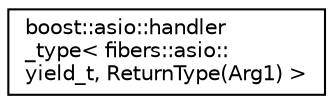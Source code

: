 digraph "Graphical Class Hierarchy"
{
  edge [fontname="Helvetica",fontsize="10",labelfontname="Helvetica",labelfontsize="10"];
  node [fontname="Helvetica",fontsize="10",shape=record];
  rankdir="LR";
  Node0 [label="boost::asio::handler\l_type\< fibers::asio::\lyield_t, ReturnType(Arg1) \>",height=0.2,width=0.4,color="black", fillcolor="white", style="filled",URL="$structboost_1_1asio_1_1handler__type_3_01fibers_1_1asio_1_1yield__t_00_01_return_type_07_arg1_08_01_4.html"];
}
